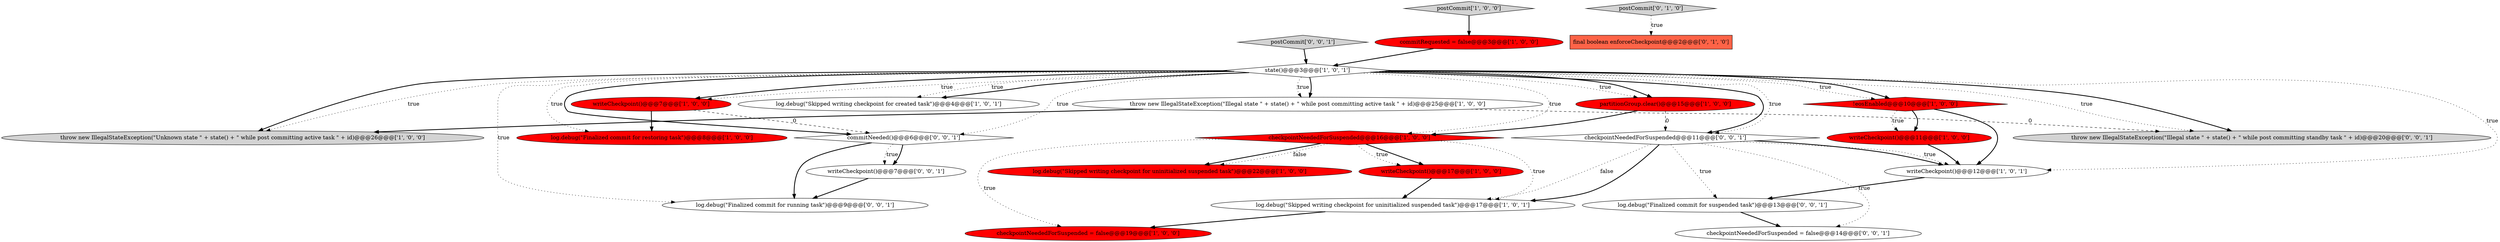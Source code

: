 digraph {
16 [style = filled, label = "throw new IllegalStateException(\"Unknown state \" + state() + \" while post committing active task \" + id)@@@26@@@['1', '0', '0']", fillcolor = lightgray, shape = ellipse image = "AAA0AAABBB1BBB"];
24 [style = filled, label = "checkpointNeededForSuspended = false@@@14@@@['0', '0', '1']", fillcolor = white, shape = ellipse image = "AAA0AAABBB3BBB"];
9 [style = filled, label = "partitionGroup.clear()@@@15@@@['1', '0', '0']", fillcolor = red, shape = ellipse image = "AAA1AAABBB1BBB"];
6 [style = filled, label = "state()@@@3@@@['1', '0', '1']", fillcolor = white, shape = diamond image = "AAA0AAABBB1BBB"];
20 [style = filled, label = "log.debug(\"Finalized commit for suspended task\")@@@13@@@['0', '0', '1']", fillcolor = white, shape = ellipse image = "AAA0AAABBB3BBB"];
5 [style = filled, label = "writeCheckpoint()@@@7@@@['1', '0', '0']", fillcolor = red, shape = ellipse image = "AAA1AAABBB1BBB"];
8 [style = filled, label = "log.debug(\"Skipped writing checkpoint for uninitialized suspended task\")@@@17@@@['1', '0', '1']", fillcolor = white, shape = ellipse image = "AAA0AAABBB1BBB"];
21 [style = filled, label = "postCommit['0', '0', '1']", fillcolor = lightgray, shape = diamond image = "AAA0AAABBB3BBB"];
14 [style = filled, label = "!eosEnabled@@@10@@@['1', '0', '0']", fillcolor = red, shape = diamond image = "AAA1AAABBB1BBB"];
10 [style = filled, label = "writeCheckpoint()@@@11@@@['1', '0', '0']", fillcolor = red, shape = ellipse image = "AAA1AAABBB1BBB"];
2 [style = filled, label = "log.debug(\"Finalized commit for restoring task\")@@@8@@@['1', '0', '0']", fillcolor = red, shape = ellipse image = "AAA1AAABBB1BBB"];
13 [style = filled, label = "log.debug(\"Skipped writing checkpoint for created task\")@@@4@@@['1', '0', '1']", fillcolor = white, shape = ellipse image = "AAA0AAABBB1BBB"];
22 [style = filled, label = "commitNeeded()@@@6@@@['0', '0', '1']", fillcolor = white, shape = diamond image = "AAA0AAABBB3BBB"];
0 [style = filled, label = "throw new IllegalStateException(\"Illegal state \" + state() + \" while post committing active task \" + id)@@@25@@@['1', '0', '0']", fillcolor = white, shape = ellipse image = "AAA0AAABBB1BBB"];
15 [style = filled, label = "writeCheckpoint()@@@17@@@['1', '0', '0']", fillcolor = red, shape = ellipse image = "AAA1AAABBB1BBB"];
18 [style = filled, label = "final boolean enforceCheckpoint@@@2@@@['0', '1', '0']", fillcolor = tomato, shape = box image = "AAA1AAABBB2BBB"];
26 [style = filled, label = "checkpointNeededForSuspended@@@11@@@['0', '0', '1']", fillcolor = white, shape = diamond image = "AAA0AAABBB3BBB"];
19 [style = filled, label = "log.debug(\"Finalized commit for running task\")@@@9@@@['0', '0', '1']", fillcolor = white, shape = ellipse image = "AAA0AAABBB3BBB"];
25 [style = filled, label = "throw new IllegalStateException(\"Illegal state \" + state() + \" while post committing standby task \" + id)@@@20@@@['0', '0', '1']", fillcolor = lightgray, shape = ellipse image = "AAA0AAABBB3BBB"];
7 [style = filled, label = "writeCheckpoint()@@@12@@@['1', '0', '1']", fillcolor = white, shape = ellipse image = "AAA0AAABBB1BBB"];
23 [style = filled, label = "writeCheckpoint()@@@7@@@['0', '0', '1']", fillcolor = white, shape = ellipse image = "AAA0AAABBB3BBB"];
17 [style = filled, label = "postCommit['0', '1', '0']", fillcolor = lightgray, shape = diamond image = "AAA0AAABBB2BBB"];
11 [style = filled, label = "commitRequested = false@@@3@@@['1', '0', '0']", fillcolor = red, shape = ellipse image = "AAA1AAABBB1BBB"];
3 [style = filled, label = "checkpointNeededForSuspended@@@16@@@['1', '0', '0']", fillcolor = red, shape = diamond image = "AAA1AAABBB1BBB"];
12 [style = filled, label = "checkpointNeededForSuspended = false@@@19@@@['1', '0', '0']", fillcolor = red, shape = ellipse image = "AAA1AAABBB1BBB"];
4 [style = filled, label = "postCommit['1', '0', '0']", fillcolor = lightgray, shape = diamond image = "AAA0AAABBB1BBB"];
1 [style = filled, label = "log.debug(\"Skipped writing checkpoint for uninitialized suspended task\")@@@22@@@['1', '0', '0']", fillcolor = red, shape = ellipse image = "AAA1AAABBB1BBB"];
0->16 [style = bold, label=""];
6->26 [style = bold, label=""];
26->7 [style = bold, label=""];
22->23 [style = dotted, label="true"];
3->1 [style = bold, label=""];
17->18 [style = dotted, label="true"];
22->19 [style = bold, label=""];
21->6 [style = bold, label=""];
6->22 [style = bold, label=""];
6->13 [style = dotted, label="true"];
11->6 [style = bold, label=""];
14->10 [style = bold, label=""];
26->20 [style = dotted, label="true"];
26->8 [style = bold, label=""];
6->0 [style = bold, label=""];
3->15 [style = bold, label=""];
7->20 [style = bold, label=""];
6->22 [style = dotted, label="true"];
10->7 [style = bold, label=""];
22->23 [style = bold, label=""];
6->19 [style = dotted, label="true"];
14->10 [style = dotted, label="true"];
14->7 [style = bold, label=""];
6->14 [style = bold, label=""];
6->5 [style = bold, label=""];
5->2 [style = bold, label=""];
6->5 [style = dotted, label="true"];
6->14 [style = dotted, label="true"];
6->2 [style = dotted, label="true"];
6->26 [style = dotted, label="true"];
26->8 [style = dotted, label="false"];
0->25 [style = dashed, label="0"];
6->9 [style = dotted, label="true"];
6->16 [style = bold, label=""];
3->12 [style = dotted, label="true"];
6->13 [style = bold, label=""];
23->19 [style = bold, label=""];
3->15 [style = dotted, label="true"];
6->25 [style = dotted, label="true"];
26->24 [style = dotted, label="true"];
9->26 [style = dashed, label="0"];
6->7 [style = dotted, label="true"];
9->3 [style = bold, label=""];
6->0 [style = dotted, label="true"];
6->9 [style = bold, label=""];
6->3 [style = dotted, label="true"];
4->11 [style = bold, label=""];
20->24 [style = bold, label=""];
3->8 [style = dotted, label="true"];
3->1 [style = dotted, label="false"];
15->8 [style = bold, label=""];
8->12 [style = bold, label=""];
6->16 [style = dotted, label="true"];
6->25 [style = bold, label=""];
26->7 [style = dotted, label="true"];
5->22 [style = dashed, label="0"];
}
